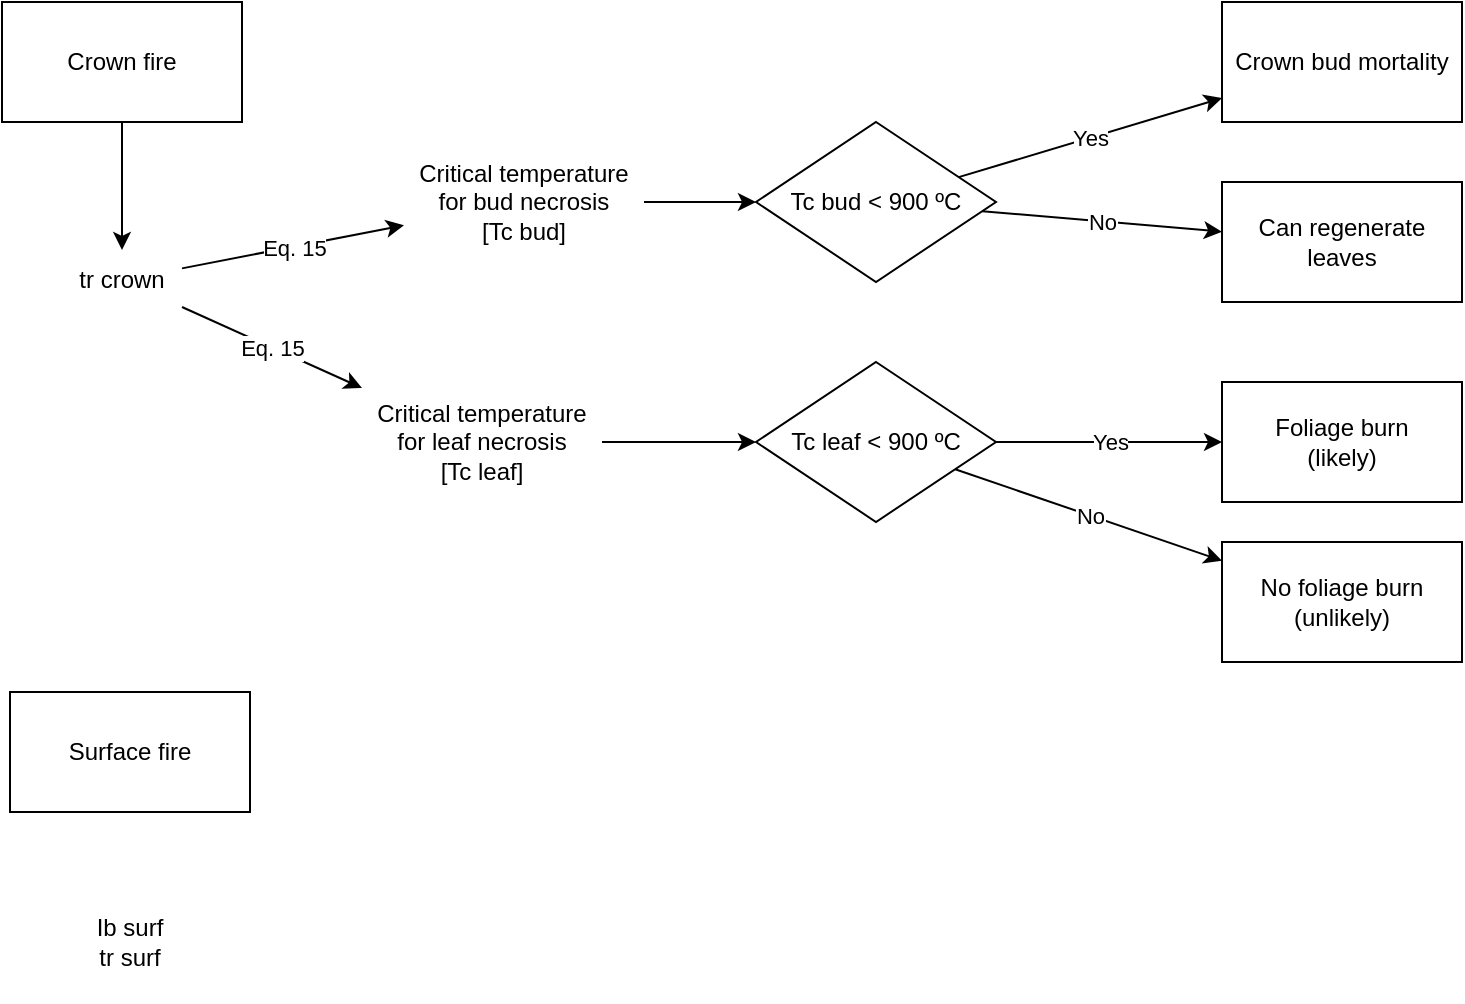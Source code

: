<mxfile version="21.3.3" type="github">
  <diagram name="Pàgina-1" id="bBgiHrPNS2ZgieH73Jew">
    <mxGraphModel dx="1434" dy="822" grid="1" gridSize="10" guides="1" tooltips="1" connect="1" arrows="1" fold="1" page="1" pageScale="1" pageWidth="827" pageHeight="1169" math="0" shadow="0">
      <root>
        <mxCell id="0" />
        <mxCell id="1" parent="0" />
        <mxCell id="AxkiLZUDBh2oXADrsPW7-1" value="Crown fire" style="rounded=0;whiteSpace=wrap;html=1;" vertex="1" parent="1">
          <mxGeometry x="20" y="70" width="120" height="60" as="geometry" />
        </mxCell>
        <mxCell id="AxkiLZUDBh2oXADrsPW7-3" value="tr crown" style="text;html=1;strokeColor=none;fillColor=none;align=center;verticalAlign=middle;whiteSpace=wrap;rounded=0;" vertex="1" parent="1">
          <mxGeometry x="50" y="194" width="60" height="30" as="geometry" />
        </mxCell>
        <mxCell id="AxkiLZUDBh2oXADrsPW7-6" value="Tc bud &amp;lt; 900 ºC" style="rhombus;whiteSpace=wrap;html=1;" vertex="1" parent="1">
          <mxGeometry x="397" y="130" width="120" height="80" as="geometry" />
        </mxCell>
        <mxCell id="AxkiLZUDBh2oXADrsPW7-8" value="&lt;div&gt;Critical temperature for bud necrosis&lt;/div&gt;&lt;div&gt;[Tc bud]&lt;/div&gt;" style="text;html=1;strokeColor=none;fillColor=none;align=center;verticalAlign=middle;whiteSpace=wrap;rounded=0;" vertex="1" parent="1">
          <mxGeometry x="221" y="140" width="120" height="60" as="geometry" />
        </mxCell>
        <mxCell id="AxkiLZUDBh2oXADrsPW7-9" value="" style="endArrow=classic;html=1;rounded=0;" edge="1" parent="1" source="AxkiLZUDBh2oXADrsPW7-3" target="AxkiLZUDBh2oXADrsPW7-8">
          <mxGeometry relative="1" as="geometry">
            <mxPoint x="130" y="170" as="sourcePoint" />
            <mxPoint x="500" y="430" as="targetPoint" />
          </mxGeometry>
        </mxCell>
        <mxCell id="AxkiLZUDBh2oXADrsPW7-10" value="Eq. 15" style="edgeLabel;resizable=0;html=1;align=center;verticalAlign=middle;" connectable="0" vertex="1" parent="AxkiLZUDBh2oXADrsPW7-9">
          <mxGeometry relative="1" as="geometry" />
        </mxCell>
        <mxCell id="AxkiLZUDBh2oXADrsPW7-11" value="" style="endArrow=classic;html=1;rounded=0;" edge="1" parent="1" source="AxkiLZUDBh2oXADrsPW7-8" target="AxkiLZUDBh2oXADrsPW7-6">
          <mxGeometry width="50" height="50" relative="1" as="geometry">
            <mxPoint x="400" y="450" as="sourcePoint" />
            <mxPoint x="450" y="400" as="targetPoint" />
          </mxGeometry>
        </mxCell>
        <mxCell id="AxkiLZUDBh2oXADrsPW7-13" value="Crown bud mortality" style="rounded=0;whiteSpace=wrap;html=1;" vertex="1" parent="1">
          <mxGeometry x="630" y="70" width="120" height="60" as="geometry" />
        </mxCell>
        <mxCell id="AxkiLZUDBh2oXADrsPW7-14" value="" style="endArrow=classic;html=1;rounded=0;" edge="1" parent="1" source="AxkiLZUDBh2oXADrsPW7-6" target="AxkiLZUDBh2oXADrsPW7-13">
          <mxGeometry relative="1" as="geometry">
            <mxPoint x="520" y="170" as="sourcePoint" />
            <mxPoint x="231" y="182" as="targetPoint" />
          </mxGeometry>
        </mxCell>
        <mxCell id="AxkiLZUDBh2oXADrsPW7-15" value="Yes" style="edgeLabel;resizable=0;html=1;align=center;verticalAlign=middle;" connectable="0" vertex="1" parent="AxkiLZUDBh2oXADrsPW7-14">
          <mxGeometry relative="1" as="geometry" />
        </mxCell>
        <mxCell id="AxkiLZUDBh2oXADrsPW7-16" value="" style="endArrow=classic;html=1;rounded=0;" edge="1" parent="1" source="AxkiLZUDBh2oXADrsPW7-25" target="AxkiLZUDBh2oXADrsPW7-30">
          <mxGeometry relative="1" as="geometry">
            <mxPoint x="530" y="180" as="sourcePoint" />
            <mxPoint x="610" y="360" as="targetPoint" />
            <Array as="points" />
          </mxGeometry>
        </mxCell>
        <mxCell id="AxkiLZUDBh2oXADrsPW7-17" value="No" style="edgeLabel;resizable=0;html=1;align=center;verticalAlign=middle;" connectable="0" vertex="1" parent="AxkiLZUDBh2oXADrsPW7-16">
          <mxGeometry relative="1" as="geometry" />
        </mxCell>
        <mxCell id="AxkiLZUDBh2oXADrsPW7-18" value="&lt;div&gt;Critical temperature for leaf necrosis&lt;/div&gt;&lt;div&gt;[Tc leaf]&lt;/div&gt;" style="text;html=1;strokeColor=none;fillColor=none;align=center;verticalAlign=middle;whiteSpace=wrap;rounded=0;" vertex="1" parent="1">
          <mxGeometry x="200" y="260" width="120" height="60" as="geometry" />
        </mxCell>
        <mxCell id="AxkiLZUDBh2oXADrsPW7-23" value="" style="endArrow=classic;html=1;rounded=0;" edge="1" parent="1" source="AxkiLZUDBh2oXADrsPW7-3" target="AxkiLZUDBh2oXADrsPW7-18">
          <mxGeometry relative="1" as="geometry">
            <mxPoint x="130" y="184" as="sourcePoint" />
            <mxPoint x="231" y="182" as="targetPoint" />
          </mxGeometry>
        </mxCell>
        <mxCell id="AxkiLZUDBh2oXADrsPW7-24" value="Eq. 15" style="edgeLabel;resizable=0;html=1;align=center;verticalAlign=middle;" connectable="0" vertex="1" parent="AxkiLZUDBh2oXADrsPW7-23">
          <mxGeometry relative="1" as="geometry" />
        </mxCell>
        <mxCell id="AxkiLZUDBh2oXADrsPW7-25" value="Tc leaf &amp;lt; 900 ºC" style="rhombus;whiteSpace=wrap;html=1;" vertex="1" parent="1">
          <mxGeometry x="397" y="250" width="120" height="80" as="geometry" />
        </mxCell>
        <mxCell id="AxkiLZUDBh2oXADrsPW7-26" value="" style="endArrow=classic;html=1;rounded=0;" edge="1" parent="1" source="AxkiLZUDBh2oXADrsPW7-18" target="AxkiLZUDBh2oXADrsPW7-25">
          <mxGeometry width="50" height="50" relative="1" as="geometry">
            <mxPoint x="351" y="180" as="sourcePoint" />
            <mxPoint x="407" y="180" as="targetPoint" />
          </mxGeometry>
        </mxCell>
        <mxCell id="AxkiLZUDBh2oXADrsPW7-27" value="" style="endArrow=classic;html=1;rounded=0;" edge="1" parent="1" source="AxkiLZUDBh2oXADrsPW7-25" target="AxkiLZUDBh2oXADrsPW7-29">
          <mxGeometry relative="1" as="geometry">
            <mxPoint x="530" y="180" as="sourcePoint" />
            <mxPoint x="640" y="310" as="targetPoint" />
          </mxGeometry>
        </mxCell>
        <mxCell id="AxkiLZUDBh2oXADrsPW7-28" value="Yes" style="edgeLabel;resizable=0;html=1;align=center;verticalAlign=middle;" connectable="0" vertex="1" parent="AxkiLZUDBh2oXADrsPW7-27">
          <mxGeometry relative="1" as="geometry" />
        </mxCell>
        <mxCell id="AxkiLZUDBh2oXADrsPW7-29" value="&lt;div&gt;Foliage burn&lt;/div&gt;&lt;div&gt;(likely)&lt;br&gt;&lt;/div&gt;" style="rounded=0;whiteSpace=wrap;html=1;" vertex="1" parent="1">
          <mxGeometry x="630" y="260" width="120" height="60" as="geometry" />
        </mxCell>
        <mxCell id="AxkiLZUDBh2oXADrsPW7-30" value="&lt;div&gt;No foliage burn&lt;/div&gt;&lt;div&gt;(unlikely)&lt;br&gt;&lt;/div&gt;" style="rounded=0;whiteSpace=wrap;html=1;" vertex="1" parent="1">
          <mxGeometry x="630" y="340" width="120" height="60" as="geometry" />
        </mxCell>
        <mxCell id="AxkiLZUDBh2oXADrsPW7-31" value="Can regenerate leaves" style="rounded=0;whiteSpace=wrap;html=1;" vertex="1" parent="1">
          <mxGeometry x="630" y="160" width="120" height="60" as="geometry" />
        </mxCell>
        <mxCell id="AxkiLZUDBh2oXADrsPW7-32" value="" style="endArrow=classic;html=1;rounded=0;" edge="1" parent="1" source="AxkiLZUDBh2oXADrsPW7-6" target="AxkiLZUDBh2oXADrsPW7-31">
          <mxGeometry relative="1" as="geometry">
            <mxPoint x="507" y="314" as="sourcePoint" />
            <mxPoint x="640" y="359" as="targetPoint" />
            <Array as="points" />
          </mxGeometry>
        </mxCell>
        <mxCell id="AxkiLZUDBh2oXADrsPW7-33" value="No" style="edgeLabel;resizable=0;html=1;align=center;verticalAlign=middle;" connectable="0" vertex="1" parent="AxkiLZUDBh2oXADrsPW7-32">
          <mxGeometry relative="1" as="geometry" />
        </mxCell>
        <mxCell id="AxkiLZUDBh2oXADrsPW7-34" value="Surface fire" style="rounded=0;whiteSpace=wrap;html=1;" vertex="1" parent="1">
          <mxGeometry x="24" y="415" width="120" height="60" as="geometry" />
        </mxCell>
        <mxCell id="AxkiLZUDBh2oXADrsPW7-35" value="" style="endArrow=classic;html=1;rounded=0;" edge="1" parent="1" source="AxkiLZUDBh2oXADrsPW7-1" target="AxkiLZUDBh2oXADrsPW7-3">
          <mxGeometry width="50" height="50" relative="1" as="geometry">
            <mxPoint x="351" y="180" as="sourcePoint" />
            <mxPoint x="407" y="180" as="targetPoint" />
          </mxGeometry>
        </mxCell>
        <mxCell id="AxkiLZUDBh2oXADrsPW7-36" value="&lt;div&gt;Ib surf&lt;br&gt;&lt;/div&gt;&lt;div&gt;tr surf&lt;/div&gt;" style="text;html=1;strokeColor=none;fillColor=none;align=center;verticalAlign=middle;whiteSpace=wrap;rounded=0;" vertex="1" parent="1">
          <mxGeometry x="54" y="510" width="60" height="60" as="geometry" />
        </mxCell>
      </root>
    </mxGraphModel>
  </diagram>
</mxfile>
